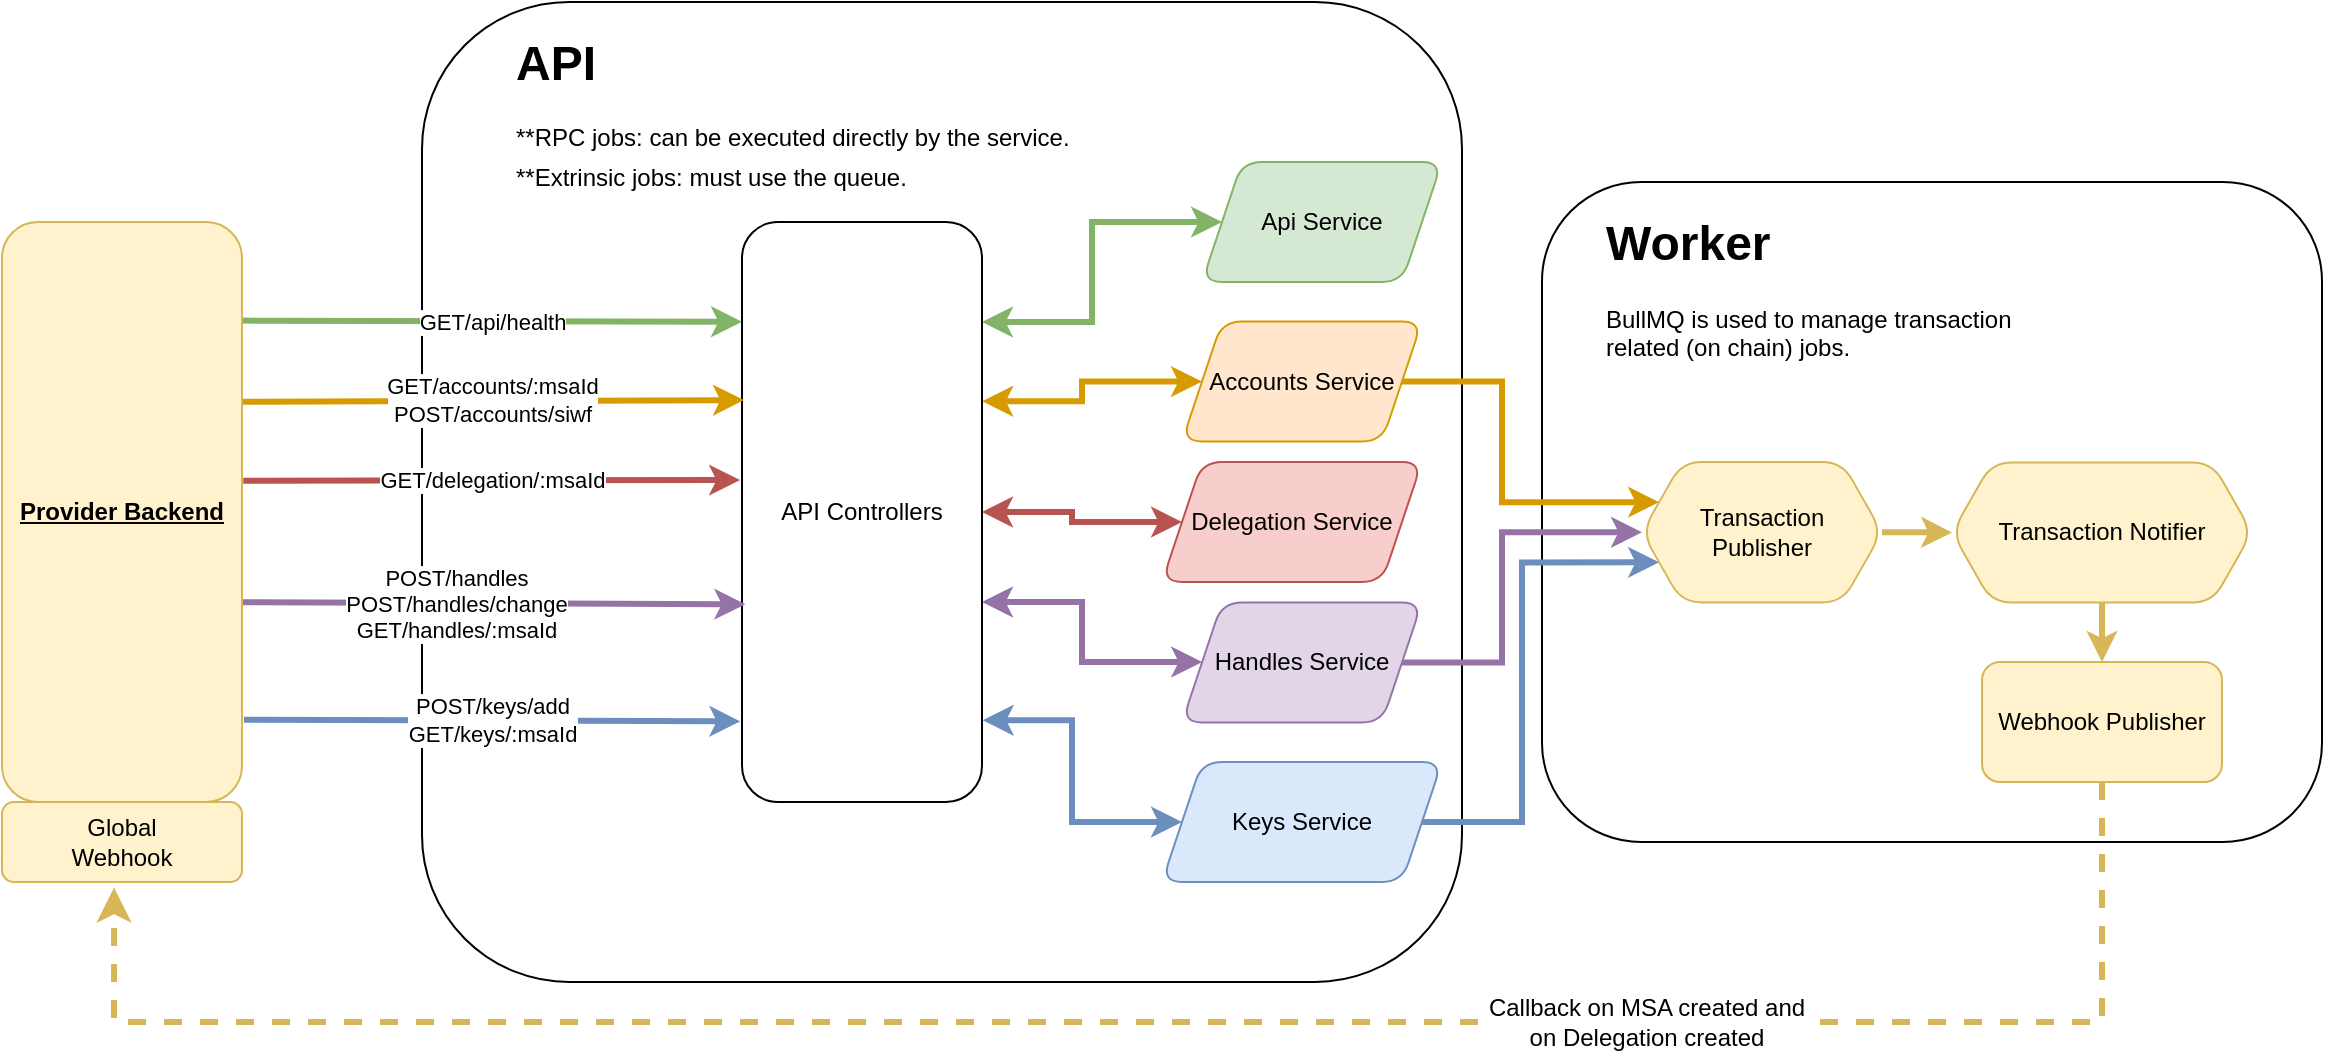 <mxfile version="20.5.3" type="embed"><diagram id="-NZCvJOlYVIJsy2IGn_z" name="Page-1"><mxGraphModel dx="1551" dy="568" grid="1" gridSize="10" guides="1" tooltips="1" connect="1" arrows="1" fold="1" page="1" pageScale="1" pageWidth="850" pageHeight="1100" math="0" shadow="0"><root><mxCell id="0"/><mxCell id="1" parent="0"/><mxCell id="2" value="" style="rounded=1;whiteSpace=wrap;html=1;fillColor=none;" parent="1" vertex="1"><mxGeometry x="-280" y="240" width="520" height="490" as="geometry"/></mxCell><mxCell id="3" value="" style="rounded=1;whiteSpace=wrap;html=1;fillColor=none;" parent="1" vertex="1"><mxGeometry x="280" y="330" width="390" height="330" as="geometry"/></mxCell><mxCell id="4" value="GET/api/health" style="endArrow=classic;html=1;rounded=0;fillColor=#d5e8d4;strokeColor=#82b366;strokeWidth=3;exitX=0.996;exitY=0.17;exitDx=0;exitDy=0;exitPerimeter=0;entryX=0;entryY=0.172;entryDx=0;entryDy=0;entryPerimeter=0;" parent="1" source="14" target="10" edge="1"><mxGeometry width="50" height="50" relative="1" as="geometry"><mxPoint x="-260" y="400" as="sourcePoint"/><mxPoint x="-140" y="400" as="targetPoint"/></mxGeometry></mxCell><mxCell id="5" style="edgeStyle=orthogonalEdgeStyle;rounded=0;orthogonalLoop=1;jettySize=auto;html=1;fontFamily=Helvetica;fontSize=12;fontColor=default;exitX=1.001;exitY=0.309;exitDx=0;exitDy=0;exitPerimeter=0;fillColor=#ffe6cc;strokeColor=#d79b00;strokeWidth=3;startArrow=classic;startFill=1;" parent="1" source="10" target="21" edge="1"><mxGeometry relative="1" as="geometry"/></mxCell><mxCell id="6" style="edgeStyle=orthogonalEdgeStyle;rounded=0;orthogonalLoop=1;jettySize=auto;html=1;entryX=0;entryY=0.5;entryDx=0;entryDy=0;fontFamily=Helvetica;fontSize=12;fontColor=default;fillColor=#f8cecc;strokeColor=#b85450;strokeWidth=3;startArrow=classic;startFill=1;" parent="1" source="10" target="26" edge="1"><mxGeometry relative="1" as="geometry"/></mxCell><mxCell id="7" style="edgeStyle=orthogonalEdgeStyle;rounded=0;orthogonalLoop=1;jettySize=auto;html=1;fontFamily=Helvetica;fontSize=12;fontColor=default;strokeWidth=3;fillColor=#e1d5e7;strokeColor=#9673a6;startArrow=classic;startFill=1;" parent="1" source="10" target="23" edge="1"><mxGeometry relative="1" as="geometry"><Array as="points"><mxPoint x="50" y="540"/><mxPoint x="50" y="570"/></Array></mxGeometry></mxCell><mxCell id="8" style="edgeStyle=orthogonalEdgeStyle;rounded=0;orthogonalLoop=1;jettySize=auto;html=1;entryX=0;entryY=0.5;entryDx=0;entryDy=0;fontFamily=Helvetica;fontSize=12;fontColor=default;fillColor=#dae8fc;strokeColor=#6c8ebf;strokeWidth=3;exitX=1.003;exitY=0.859;exitDx=0;exitDy=0;exitPerimeter=0;startArrow=classic;startFill=1;" parent="1" source="10" target="24" edge="1"><mxGeometry relative="1" as="geometry"/></mxCell><mxCell id="9" style="edgeStyle=orthogonalEdgeStyle;rounded=0;orthogonalLoop=1;jettySize=auto;html=1;fontFamily=Helvetica;fontSize=12;fontColor=default;fillColor=#d5e8d4;strokeColor=#82b366;strokeWidth=3;startArrow=classic;startFill=1;" parent="1" source="10" target="25" edge="1"><mxGeometry relative="1" as="geometry"><Array as="points"><mxPoint x="55" y="400"/><mxPoint x="55" y="350"/></Array></mxGeometry></mxCell><mxCell id="10" value="API Controllers" style="rounded=1;whiteSpace=wrap;html=1;" parent="1" vertex="1"><mxGeometry x="-120" y="350" width="120" height="290" as="geometry"/></mxCell><mxCell id="11" value="&lt;div&gt;GET/accounts/:msaId&lt;/div&gt;&lt;div&gt;&lt;div&gt;POST/accounts/siwf&lt;/div&gt;&lt;/div&gt;" style="endArrow=classic;html=1;rounded=0;entryX=0.008;entryY=0.307;entryDx=0;entryDy=0;fillColor=#ffe6cc;strokeColor=#d79b00;strokeWidth=3;entryPerimeter=0;exitX=0.998;exitY=0.31;exitDx=0;exitDy=0;exitPerimeter=0;" parent="1" source="14" target="10" edge="1"><mxGeometry width="50" height="50" relative="1" as="geometry"><mxPoint x="-260" y="439" as="sourcePoint"/><mxPoint x="-140" y="470" as="targetPoint"/></mxGeometry></mxCell><mxCell id="12" value="&lt;div&gt;GET/delegation/:msaId&lt;/div&gt;" style="endArrow=classic;html=1;rounded=0;entryX=-0.008;entryY=0.445;entryDx=0;entryDy=0;fillColor=#f8cecc;strokeColor=#b85450;strokeWidth=3;entryPerimeter=0;exitX=1.005;exitY=0.446;exitDx=0;exitDy=0;exitPerimeter=0;" parent="1" source="14" target="10" edge="1"><mxGeometry width="50" height="50" relative="1" as="geometry"><mxPoint x="-270" y="479" as="sourcePoint"/><mxPoint x="-130" y="490" as="targetPoint"/></mxGeometry></mxCell><mxCell id="13" value="&lt;div&gt;POST/handles&lt;/div&gt;&lt;div&gt;POST/handles/change&lt;/div&gt;&lt;div&gt;GET/handles/:msaId&lt;/div&gt;" style="endArrow=classic;html=1;rounded=0;fillColor=#e1d5e7;strokeColor=#9673a6;strokeWidth=3;exitX=1.018;exitY=0.724;exitDx=0;exitDy=0;exitPerimeter=0;entryX=0.014;entryY=0.659;entryDx=0;entryDy=0;entryPerimeter=0;" parent="1" target="10" edge="1"><mxGeometry width="50" height="50" relative="1" as="geometry"><mxPoint x="-407.84" y="539.96" as="sourcePoint"/><mxPoint x="-120" y="540" as="targetPoint"/></mxGeometry></mxCell><mxCell id="14" value="&lt;u&gt;&lt;b&gt;&lt;font color=&quot;#000000&quot;&gt;Provider Backend&lt;/font&gt;&lt;/b&gt;&lt;/u&gt;" style="rounded=1;whiteSpace=wrap;html=1;fillColor=#fff2cc;strokeColor=#d6b656;" parent="1" vertex="1"><mxGeometry x="-490" y="350" width="120" height="290" as="geometry"/></mxCell><mxCell id="15" value="" style="endArrow=classic;html=1;rounded=0;fontSize=12;startSize=8;endSize=8;edgeStyle=orthogonalEdgeStyle;strokeWidth=3;fillColor=#fff2cc;strokeColor=#d6b656;dashed=1;entryX=0.467;entryY=1.069;entryDx=0;entryDy=0;entryPerimeter=0;exitX=0.5;exitY=1;exitDx=0;exitDy=0;" parent="1" source="29" target="18" edge="1"><mxGeometry width="50" height="50" relative="1" as="geometry"><mxPoint x="560" y="560" as="sourcePoint"/><mxPoint x="-520" y="720" as="targetPoint"/><Array as="points"><mxPoint x="560" y="750"/><mxPoint x="-434" y="750"/></Array></mxGeometry></mxCell><mxCell id="16" value="Callback on MSA created and&lt;div&gt;on Delegation created&lt;/div&gt;" style="edgeLabel;html=1;align=center;verticalAlign=middle;resizable=0;points=[];fontSize=12;" parent="15" vertex="1" connectable="0"><mxGeometry x="0.056" relative="1" as="geometry"><mxPoint x="275" as="offset"/></mxGeometry></mxCell><mxCell id="17" value="&lt;div&gt;POST/keys/add&lt;/div&gt;&lt;div&gt;GET/keys/:msaId&lt;/div&gt;" style="endArrow=classic;html=1;rounded=0;fillColor=#dae8fc;strokeColor=#6c8ebf;strokeWidth=3;exitX=1.008;exitY=0.858;exitDx=0;exitDy=0;exitPerimeter=0;entryX=-0.007;entryY=0.861;entryDx=0;entryDy=0;entryPerimeter=0;" parent="1" source="14" target="10" edge="1"><mxGeometry width="50" height="50" relative="1" as="geometry"><mxPoint x="-410.0" y="600" as="sourcePoint"/><mxPoint x="-130" y="600" as="targetPoint"/></mxGeometry></mxCell><mxCell id="18" value="&lt;font color=&quot;#000000&quot;&gt;Global&lt;/font&gt;&lt;div&gt;&lt;font color=&quot;#000000&quot;&gt;Webhook&lt;/font&gt;&lt;/div&gt;" style="rounded=1;whiteSpace=wrap;html=1;fillColor=#fff2cc;strokeColor=#d6b656;" parent="1" vertex="1"><mxGeometry x="-490" y="640" width="120" height="40" as="geometry"/></mxCell><mxCell id="19" style="edgeStyle=orthogonalEdgeStyle;rounded=0;orthogonalLoop=1;jettySize=auto;html=1;fontFamily=Helvetica;fontSize=12;fontColor=default;fillColor=#ffe6cc;strokeColor=#d79b00;strokeWidth=3;entryX=0;entryY=0.25;entryDx=0;entryDy=0;" parent="1" source="21" target="33" edge="1"><mxGeometry relative="1" as="geometry"><mxPoint x="330" y="500" as="targetPoint"/><Array as="points"><mxPoint x="260" y="430"/><mxPoint x="260" y="490"/></Array></mxGeometry></mxCell><mxCell id="20" style="edgeStyle=orthogonalEdgeStyle;rounded=0;orthogonalLoop=1;jettySize=auto;html=1;fontFamily=Helvetica;fontSize=12;fontColor=default;fillColor=#dae8fc;strokeColor=#6c8ebf;strokeWidth=3;entryX=0;entryY=0.75;entryDx=0;entryDy=0;" parent="1" target="33" edge="1"><mxGeometry relative="1" as="geometry"><mxPoint x="209.994" y="650.018" as="sourcePoint"/><mxPoint x="328.571" y="520.179" as="targetPoint"/><Array as="points"><mxPoint x="270" y="650"/><mxPoint x="270" y="520"/></Array></mxGeometry></mxCell><mxCell id="21" value="Accounts Service" style="shape=parallelogram;perimeter=parallelogramPerimeter;whiteSpace=wrap;html=1;fixedSize=1;rounded=1;strokeColor=#d79b00;align=center;verticalAlign=middle;fontFamily=Helvetica;fontSize=12;fillColor=#ffe6cc;fontColor=#000000;" parent="1" vertex="1"><mxGeometry x="100" y="399.75" width="120" height="60" as="geometry"/></mxCell><mxCell id="22" style="edgeStyle=orthogonalEdgeStyle;rounded=0;orthogonalLoop=1;jettySize=auto;html=1;fontFamily=Helvetica;fontSize=12;fontColor=default;fillColor=#e1d5e7;strokeColor=#9673a6;strokeWidth=3;entryX=0;entryY=0.5;entryDx=0;entryDy=0;" parent="1" source="23" target="33" edge="1"><mxGeometry relative="1" as="geometry"><mxPoint x="330" y="500" as="targetPoint"/><Array as="points"><mxPoint x="260" y="570"/><mxPoint x="260" y="505"/></Array></mxGeometry></mxCell><mxCell id="23" value="Handles Service" style="shape=parallelogram;perimeter=parallelogramPerimeter;whiteSpace=wrap;html=1;fixedSize=1;rounded=1;strokeColor=#9673a6;align=center;verticalAlign=middle;fontFamily=Helvetica;fontSize=12;fillColor=#e1d5e7;fontColor=#000000;" parent="1" vertex="1"><mxGeometry x="100" y="540.25" width="120" height="60" as="geometry"/></mxCell><mxCell id="24" value="Keys Service" style="shape=parallelogram;perimeter=parallelogramPerimeter;whiteSpace=wrap;html=1;fixedSize=1;rounded=1;strokeColor=#6c8ebf;align=center;verticalAlign=middle;fontFamily=Helvetica;fontSize=12;fillColor=#dae8fc;fontColor=#000000;" parent="1" vertex="1"><mxGeometry x="90" y="620" width="140" height="60" as="geometry"/></mxCell><mxCell id="25" value="Api Service" style="shape=parallelogram;perimeter=parallelogramPerimeter;whiteSpace=wrap;html=1;fixedSize=1;rounded=1;strokeColor=#82b366;align=center;verticalAlign=middle;fontFamily=Helvetica;fontSize=12;fillColor=#d5e8d4;fontColor=#000000;" parent="1" vertex="1"><mxGeometry x="110" y="320" width="120" height="60" as="geometry"/></mxCell><mxCell id="26" value="Delegation Service" style="shape=parallelogram;perimeter=parallelogramPerimeter;whiteSpace=wrap;html=1;fixedSize=1;rounded=1;strokeColor=#b85450;align=center;verticalAlign=middle;fontFamily=Helvetica;fontSize=12;fillColor=#f8cecc;fontColor=#000000;" parent="1" vertex="1"><mxGeometry x="90" y="470" width="130" height="60" as="geometry"/></mxCell><mxCell id="27" value="&lt;h1 style=&quot;margin-top: 0px;&quot;&gt;Worker&lt;/h1&gt;&lt;p&gt;BullMQ is used to manage transaction related (on chain) jobs.&lt;/p&gt;" style="text;html=1;whiteSpace=wrap;overflow=hidden;rounded=0;fontFamily=Helvetica;fontSize=12;fontColor=default;" parent="1" vertex="1"><mxGeometry x="310" y="339.75" width="240" height="120" as="geometry"/></mxCell><mxCell id="28" value="&lt;h1 style=&quot;margin-top: 0px;&quot;&gt;&lt;span style=&quot;background-color: initial;&quot;&gt;API&lt;/span&gt;&lt;/h1&gt;&lt;h1 style=&quot;margin-top: 0px; line-height: 20%;&quot;&gt;&lt;span style=&quot;background-color: initial; font-size: 12px; font-weight: normal;&quot;&gt;**RPC jobs: can be executed directly by the service.&lt;/span&gt;&lt;br&gt;&lt;/h1&gt;&lt;p style=&quot;line-height: 20%;&quot;&gt;**Extrinsic jobs: must use the queue.&lt;/p&gt;" style="text;html=1;whiteSpace=wrap;overflow=hidden;rounded=0;fontFamily=Helvetica;fontSize=12;fontColor=default;" parent="1" vertex="1"><mxGeometry x="-235" y="250" width="325" height="100" as="geometry"/></mxCell><mxCell id="29" value="Webhook Publisher" style="rounded=1;whiteSpace=wrap;html=1;strokeColor=#d6b656;align=center;verticalAlign=middle;fontFamily=Helvetica;fontSize=12;fillColor=#fff2cc;fontColor=#000000;" parent="1" vertex="1"><mxGeometry x="500" y="570" width="120" height="60" as="geometry"/></mxCell><mxCell id="30" style="edgeStyle=orthogonalEdgeStyle;rounded=0;orthogonalLoop=1;jettySize=auto;html=1;entryX=0.5;entryY=0;entryDx=0;entryDy=0;fontFamily=Helvetica;fontSize=12;fontColor=default;fillColor=#fff2cc;strokeColor=#d6b656;strokeWidth=3;" parent="1" source="31" target="29" edge="1"><mxGeometry relative="1" as="geometry"/></mxCell><mxCell id="31" value="Transaction Notifier" style="shape=hexagon;perimeter=hexagonPerimeter2;whiteSpace=wrap;html=1;fixedSize=1;rounded=1;strokeColor=#d6b656;align=center;verticalAlign=middle;fontFamily=Helvetica;fontSize=12;fillColor=#fff2cc;fontColor=#000000;" parent="1" vertex="1"><mxGeometry x="485" y="470.25" width="150" height="70" as="geometry"/></mxCell><mxCell id="32" style="edgeStyle=orthogonalEdgeStyle;rounded=0;orthogonalLoop=1;jettySize=auto;html=1;fontFamily=Helvetica;fontSize=12;fontColor=default;fillColor=#fff2cc;strokeColor=#d6b656;strokeWidth=3;" parent="1" source="33" target="31" edge="1"><mxGeometry relative="1" as="geometry"/></mxCell><mxCell id="33" value="Transaction&lt;div&gt;Publisher&lt;/div&gt;" style="shape=hexagon;perimeter=hexagonPerimeter2;whiteSpace=wrap;html=1;fixedSize=1;rounded=1;strokeColor=#d6b656;align=center;verticalAlign=middle;fontFamily=Helvetica;fontSize=12;fillColor=#fff2cc;fontColor=#000000;" parent="1" vertex="1"><mxGeometry x="330" y="470" width="120" height="70.25" as="geometry"/></mxCell></root></mxGraphModel></diagram></mxfile>